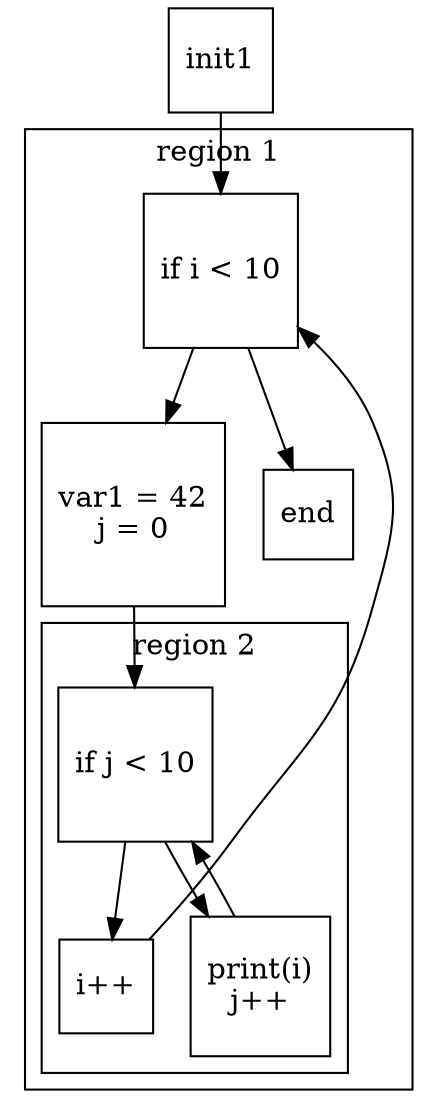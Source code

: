 digraph G {
    node[shape="square"]
    
    

    init1 -> cond1

	subgraph cluster_0 {
        label="region 1"

        cond1[label="if i < 10"]
        init2[label="var1 = 42\nj = 0"]
        body1[label="i++"]

        cond1 -> init2, end
        init2 -> cond2
        body1 -> cond1 [constraint=false]

        subgraph cluster_1 {
            label="region 2"

            cond2[label="if j < 10"]
            body2[label="print(i)\nj++"]

            cond2 -> body2, body1
            body2 -> cond2 [constraint=false]
        } 


	}   
}